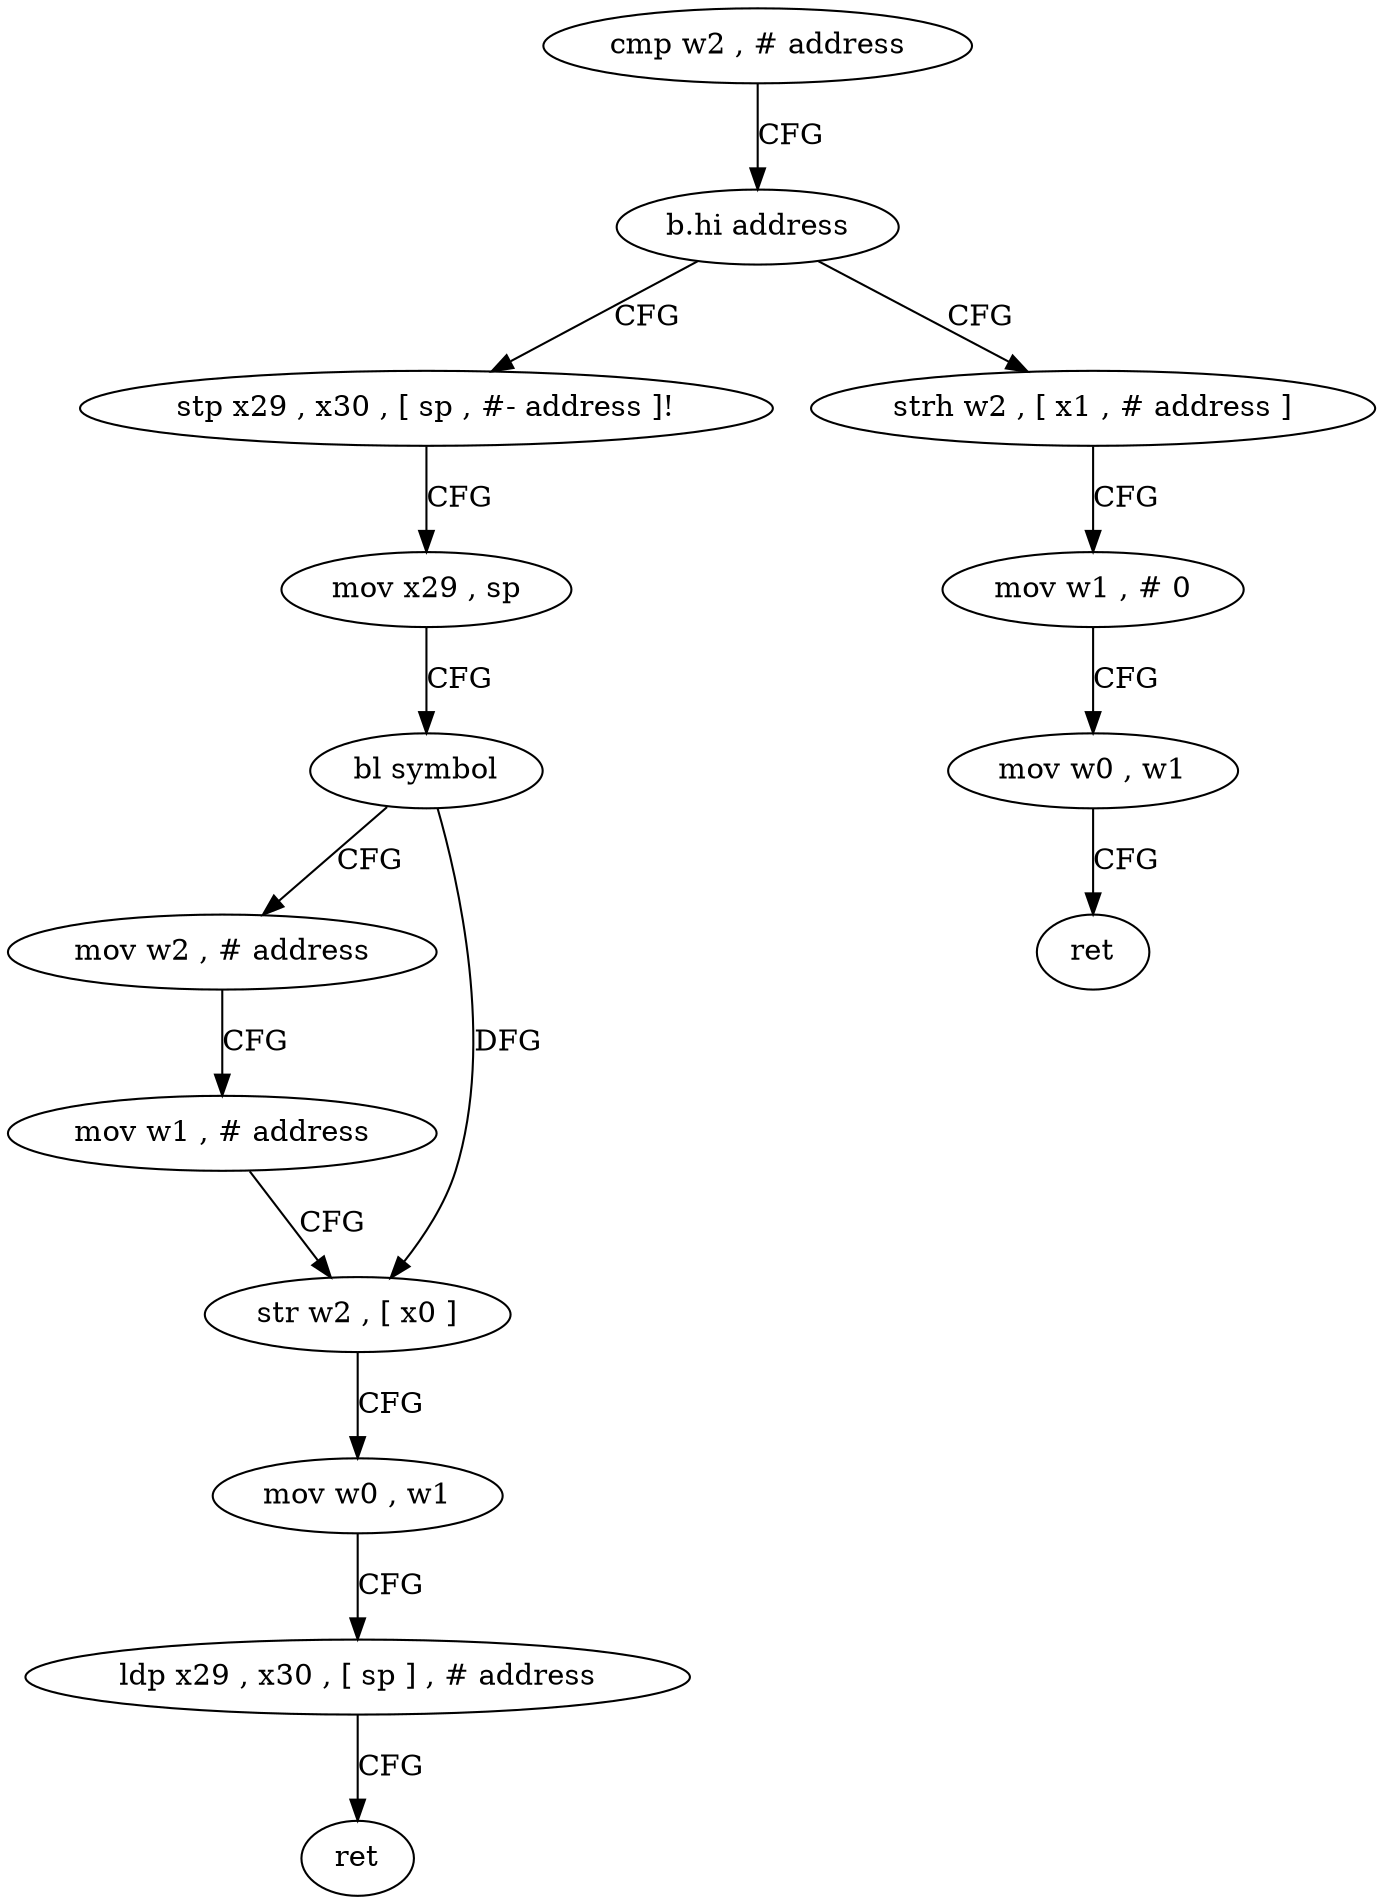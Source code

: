 digraph "func" {
"4281664" [label = "cmp w2 , # address" ]
"4281668" [label = "b.hi address" ]
"4281688" [label = "stp x29 , x30 , [ sp , #- address ]!" ]
"4281672" [label = "strh w2 , [ x1 , # address ]" ]
"4281692" [label = "mov x29 , sp" ]
"4281696" [label = "bl symbol" ]
"4281700" [label = "mov w2 , # address" ]
"4281704" [label = "mov w1 , # address" ]
"4281708" [label = "str w2 , [ x0 ]" ]
"4281712" [label = "mov w0 , w1" ]
"4281716" [label = "ldp x29 , x30 , [ sp ] , # address" ]
"4281720" [label = "ret" ]
"4281676" [label = "mov w1 , # 0" ]
"4281680" [label = "mov w0 , w1" ]
"4281684" [label = "ret" ]
"4281664" -> "4281668" [ label = "CFG" ]
"4281668" -> "4281688" [ label = "CFG" ]
"4281668" -> "4281672" [ label = "CFG" ]
"4281688" -> "4281692" [ label = "CFG" ]
"4281672" -> "4281676" [ label = "CFG" ]
"4281692" -> "4281696" [ label = "CFG" ]
"4281696" -> "4281700" [ label = "CFG" ]
"4281696" -> "4281708" [ label = "DFG" ]
"4281700" -> "4281704" [ label = "CFG" ]
"4281704" -> "4281708" [ label = "CFG" ]
"4281708" -> "4281712" [ label = "CFG" ]
"4281712" -> "4281716" [ label = "CFG" ]
"4281716" -> "4281720" [ label = "CFG" ]
"4281676" -> "4281680" [ label = "CFG" ]
"4281680" -> "4281684" [ label = "CFG" ]
}
